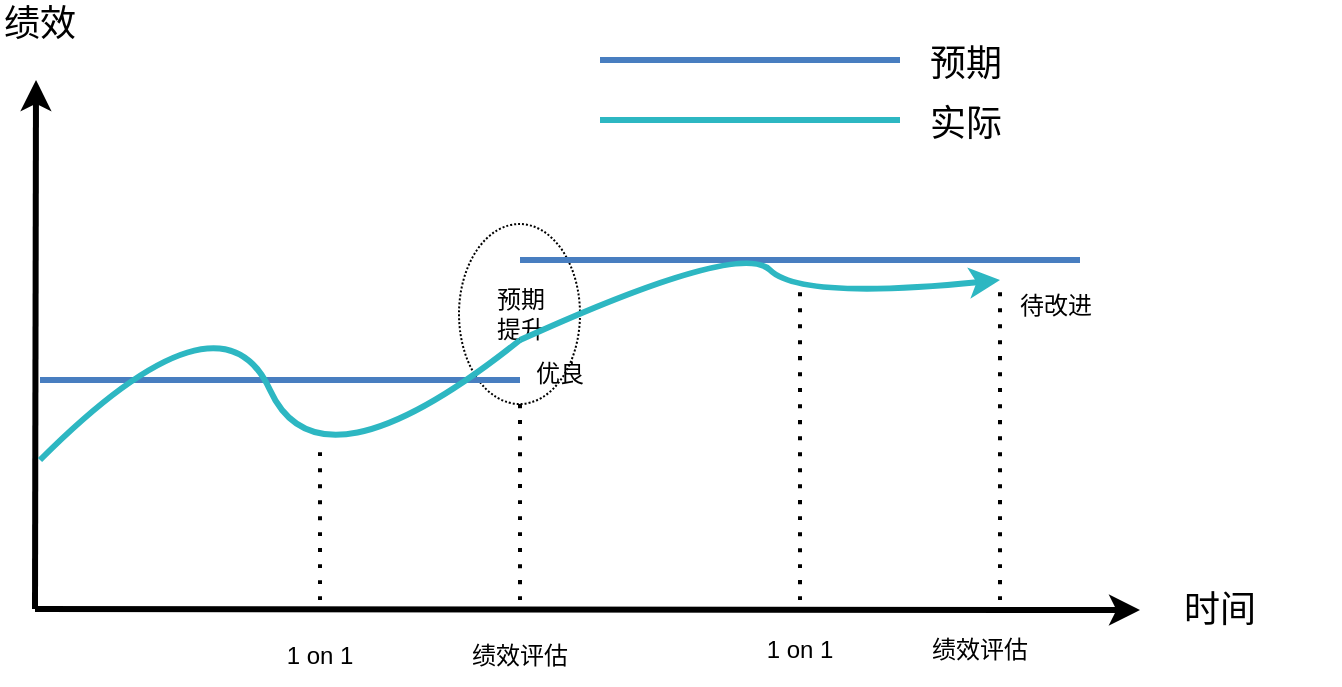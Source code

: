 <mxfile version="15.7.0" type="github">
  <diagram id="07fea595-8f29-1299-0266-81d95cde20df" name="Page-1">
    <mxGraphModel dx="-1040" dy="-41" grid="1" gridSize="10" guides="1" tooltips="1" connect="1" arrows="1" fold="1" page="1" pageScale="1" pageWidth="1169" pageHeight="827" background="none" math="0" shadow="0">
      <root>
        <mxCell id="0" />
        <mxCell id="1" parent="0" />
        <mxCell id="fMBC7oBBjTGbmEfmEoy7-774" value="预期&lt;br&gt;提升" style="ellipse;whiteSpace=wrap;html=1;dashed=1;dashPattern=1 1;" vertex="1" parent="1">
          <mxGeometry x="2649.5" y="1402" width="60.5" height="90" as="geometry" />
        </mxCell>
        <mxCell id="727" value="" style="edgeStyle=none;html=1;fontColor=#000000;strokeWidth=3;strokeColor=#000000;" parent="1" edge="1">
          <mxGeometry width="100" height="100" relative="1" as="geometry">
            <mxPoint x="2437.5" y="1594.5" as="sourcePoint" />
            <mxPoint x="2438" y="1330" as="targetPoint" />
          </mxGeometry>
        </mxCell>
        <mxCell id="734" value="" style="edgeStyle=none;html=1;fontColor=#000000;strokeWidth=3;strokeColor=#000000;" parent="1" edge="1">
          <mxGeometry width="100" height="100" relative="1" as="geometry">
            <mxPoint x="2437.5" y="1594.5" as="sourcePoint" />
            <mxPoint x="2990" y="1595" as="targetPoint" />
          </mxGeometry>
        </mxCell>
        <mxCell id="735" value="时间" style="text;spacingTop=-5;html=1;fontSize=18;fontStyle=0;points=[];strokeColor=none;" parent="1" vertex="1">
          <mxGeometry x="3010" y="1582.5" width="80" height="20" as="geometry" />
        </mxCell>
        <mxCell id="745" value="绩效" style="text;spacingTop=-5;html=1;fontSize=18;fontStyle=0;points=[]" parent="1" vertex="1">
          <mxGeometry x="2420" y="1290" width="80" height="20" as="geometry" />
        </mxCell>
        <mxCell id="fMBC7oBBjTGbmEfmEoy7-753" value="" style="endArrow=none;html=1;rounded=0;curved=1;strokeWidth=3;strokeColor=#487EC0;" edge="1" parent="1">
          <mxGeometry width="50" height="50" relative="1" as="geometry">
            <mxPoint x="2440" y="1480" as="sourcePoint" />
            <mxPoint x="2680" y="1480" as="targetPoint" />
          </mxGeometry>
        </mxCell>
        <mxCell id="fMBC7oBBjTGbmEfmEoy7-754" value="" style="endArrow=none;html=1;rounded=0;curved=1;strokeWidth=3;strokeColor=#487EC0;" edge="1" parent="1">
          <mxGeometry width="50" height="50" relative="1" as="geometry">
            <mxPoint x="2680" y="1420" as="sourcePoint" />
            <mxPoint x="2960" y="1420" as="targetPoint" />
          </mxGeometry>
        </mxCell>
        <mxCell id="fMBC7oBBjTGbmEfmEoy7-757" value="" style="endArrow=none;html=1;curved=1;endFill=0;strokeWidth=3;strokeColor=#2DB7C2;" edge="1" parent="1">
          <mxGeometry width="50" height="50" relative="1" as="geometry">
            <mxPoint x="2440" y="1520" as="sourcePoint" />
            <mxPoint x="2680" y="1460" as="targetPoint" />
            <Array as="points">
              <mxPoint x="2530" y="1430" />
              <mxPoint x="2580" y="1540" />
            </Array>
          </mxGeometry>
        </mxCell>
        <mxCell id="fMBC7oBBjTGbmEfmEoy7-758" value="" style="endArrow=none;dashed=1;html=1;dashPattern=1 3;strokeWidth=2;rounded=0;curved=1;" edge="1" parent="1">
          <mxGeometry width="50" height="50" relative="1" as="geometry">
            <mxPoint x="2580" y="1590" as="sourcePoint" />
            <mxPoint x="2580" y="1510" as="targetPoint" />
          </mxGeometry>
        </mxCell>
        <mxCell id="fMBC7oBBjTGbmEfmEoy7-759" value="1 on 1" style="text;html=1;strokeColor=none;fillColor=none;align=center;verticalAlign=middle;whiteSpace=wrap;rounded=0;" vertex="1" parent="1">
          <mxGeometry x="2550" y="1602.5" width="60" height="30" as="geometry" />
        </mxCell>
        <mxCell id="fMBC7oBBjTGbmEfmEoy7-760" value="" style="endArrow=none;dashed=1;html=1;dashPattern=1 3;strokeWidth=2;rounded=0;curved=1;" edge="1" parent="1">
          <mxGeometry width="50" height="50" relative="1" as="geometry">
            <mxPoint x="2680" y="1590" as="sourcePoint" />
            <mxPoint x="2680" y="1490" as="targetPoint" />
          </mxGeometry>
        </mxCell>
        <mxCell id="fMBC7oBBjTGbmEfmEoy7-761" value="绩效评估" style="text;html=1;strokeColor=none;fillColor=none;align=center;verticalAlign=middle;whiteSpace=wrap;rounded=0;" vertex="1" parent="1">
          <mxGeometry x="2650" y="1602.5" width="60" height="30" as="geometry" />
        </mxCell>
        <mxCell id="fMBC7oBBjTGbmEfmEoy7-762" value="" style="curved=1;endArrow=classic;html=1;rounded=0;strokeWidth=3;strokeColor=#2DB7C2;" edge="1" parent="1">
          <mxGeometry width="50" height="50" relative="1" as="geometry">
            <mxPoint x="2680" y="1460" as="sourcePoint" />
            <mxPoint x="2920" y="1430" as="targetPoint" />
            <Array as="points">
              <mxPoint x="2790" y="1410" />
              <mxPoint x="2820" y="1440" />
            </Array>
          </mxGeometry>
        </mxCell>
        <mxCell id="fMBC7oBBjTGbmEfmEoy7-763" value="" style="endArrow=none;dashed=1;html=1;dashPattern=1 3;strokeWidth=2;rounded=0;curved=1;" edge="1" parent="1">
          <mxGeometry width="50" height="50" relative="1" as="geometry">
            <mxPoint x="2920" y="1590" as="sourcePoint" />
            <mxPoint x="2920" y="1430" as="targetPoint" />
          </mxGeometry>
        </mxCell>
        <mxCell id="fMBC7oBBjTGbmEfmEoy7-764" value="绩效评估" style="text;html=1;strokeColor=none;fillColor=none;align=center;verticalAlign=middle;whiteSpace=wrap;rounded=0;" vertex="1" parent="1">
          <mxGeometry x="2880" y="1600" width="60" height="30" as="geometry" />
        </mxCell>
        <mxCell id="fMBC7oBBjTGbmEfmEoy7-765" value="" style="endArrow=none;dashed=1;html=1;dashPattern=1 3;strokeWidth=2;rounded=0;curved=1;" edge="1" parent="1">
          <mxGeometry width="50" height="50" relative="1" as="geometry">
            <mxPoint x="2820" y="1590" as="sourcePoint" />
            <mxPoint x="2820" y="1430" as="targetPoint" />
          </mxGeometry>
        </mxCell>
        <mxCell id="fMBC7oBBjTGbmEfmEoy7-766" value="1 on 1" style="text;html=1;strokeColor=none;fillColor=none;align=center;verticalAlign=middle;whiteSpace=wrap;rounded=0;" vertex="1" parent="1">
          <mxGeometry x="2790" y="1600" width="60" height="30" as="geometry" />
        </mxCell>
        <mxCell id="fMBC7oBBjTGbmEfmEoy7-767" value="" style="endArrow=none;html=1;rounded=0;curved=1;strokeWidth=3;strokeColor=#487EC0;" edge="1" parent="1">
          <mxGeometry width="50" height="50" relative="1" as="geometry">
            <mxPoint x="2720" y="1320" as="sourcePoint" />
            <mxPoint x="2870" y="1320" as="targetPoint" />
          </mxGeometry>
        </mxCell>
        <mxCell id="fMBC7oBBjTGbmEfmEoy7-768" value="" style="endArrow=none;html=1;endFill=0;strokeWidth=3;strokeColor=#2DB7C2;rounded=0;" edge="1" parent="1">
          <mxGeometry width="50" height="50" relative="1" as="geometry">
            <mxPoint x="2720" y="1350" as="sourcePoint" />
            <mxPoint x="2870" y="1350" as="targetPoint" />
            <Array as="points">
              <mxPoint x="2820" y="1350" />
            </Array>
          </mxGeometry>
        </mxCell>
        <mxCell id="fMBC7oBBjTGbmEfmEoy7-769" value="预期" style="text;spacingTop=-5;html=1;fontSize=18;fontStyle=0;points=[];strokeColor=none;" vertex="1" parent="1">
          <mxGeometry x="2883" y="1310" width="80" height="20" as="geometry" />
        </mxCell>
        <mxCell id="fMBC7oBBjTGbmEfmEoy7-770" value="实际" style="text;spacingTop=-5;html=1;fontSize=18;fontStyle=0;points=[];strokeColor=none;" vertex="1" parent="1">
          <mxGeometry x="2883" y="1340" width="80" height="20" as="geometry" />
        </mxCell>
        <mxCell id="fMBC7oBBjTGbmEfmEoy7-771" value="优良" style="text;html=1;strokeColor=none;fillColor=none;align=center;verticalAlign=middle;whiteSpace=wrap;rounded=0;" vertex="1" parent="1">
          <mxGeometry x="2670" y="1462" width="60" height="30" as="geometry" />
        </mxCell>
        <mxCell id="fMBC7oBBjTGbmEfmEoy7-772" value="待改进" style="text;html=1;strokeColor=none;fillColor=none;align=center;verticalAlign=middle;whiteSpace=wrap;rounded=0;" vertex="1" parent="1">
          <mxGeometry x="2918" y="1428" width="60" height="30" as="geometry" />
        </mxCell>
      </root>
    </mxGraphModel>
  </diagram>
</mxfile>
